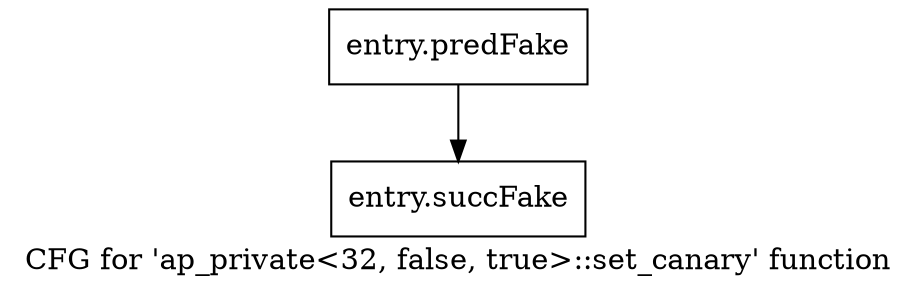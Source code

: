 digraph "CFG for 'ap_private\<32, false, true\>::set_canary' function" {
	label="CFG for 'ap_private\<32, false, true\>::set_canary' function";

	Node0x57dcf20 [shape=record,filename="",linenumber="",label="{entry.predFake}"];
	Node0x57dcf20 -> Node0x54d1670[ callList="" memoryops="" filename="/home/omerfaruk/tools/Xilinx/Vitis_HLS/2023.2/include/etc/ap_private.h" execusionnum="387"];
	Node0x54d1670 [shape=record,filename="/home/omerfaruk/tools/Xilinx/Vitis_HLS/2023.2/include/etc/ap_private.h",linenumber="1385",label="{entry.succFake}"];
}
